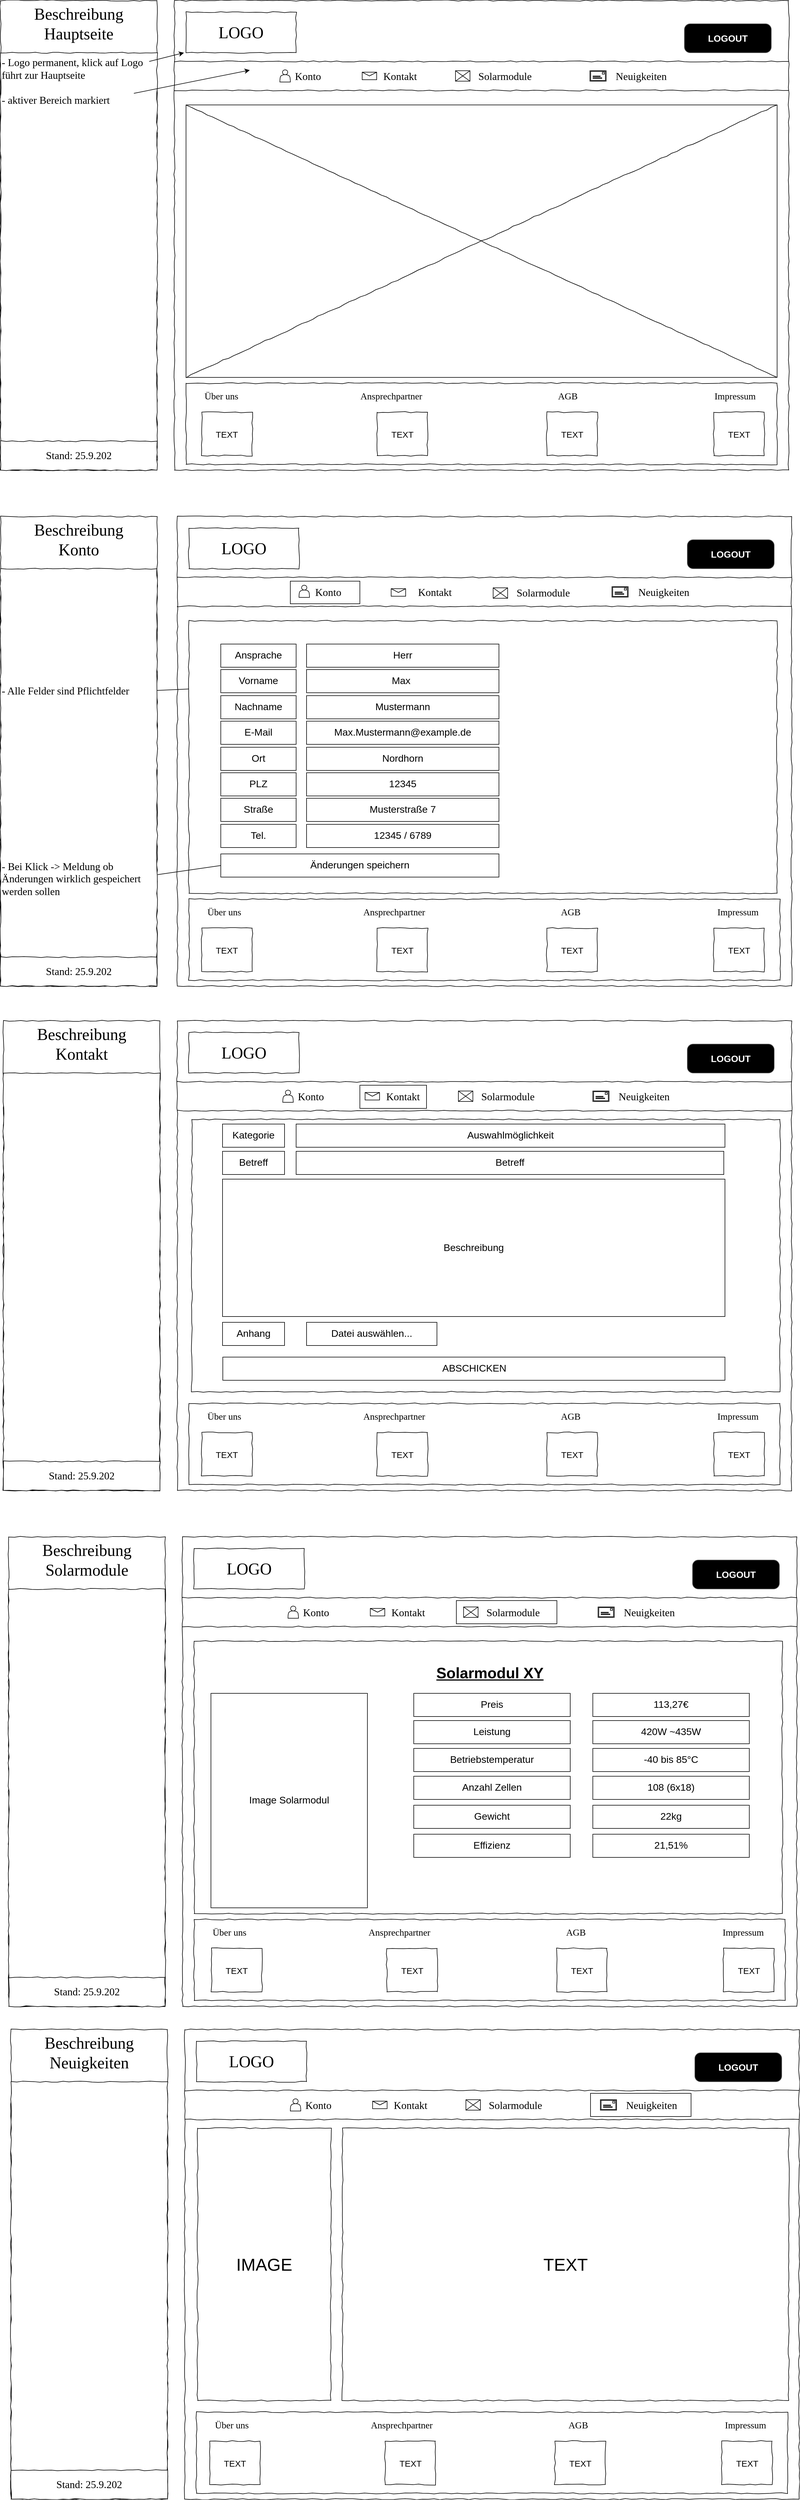 <mxfile version="21.8.2" type="device">
  <diagram name="Page-1" id="03018318-947c-dd8e-b7a3-06fadd420f32">
    <mxGraphModel dx="3149" dy="1091" grid="1" gridSize="10" guides="1" tooltips="1" connect="1" arrows="1" fold="1" page="1" pageScale="1" pageWidth="1100" pageHeight="850" background="none" math="0" shadow="0">
      <root>
        <mxCell id="0" />
        <mxCell id="1" parent="0" />
        <mxCell id="LgNa74KXyd6v0-ToaAEt-61" value="" style="rounded=0;whiteSpace=wrap;html=1;" parent="1" vertex="1">
          <mxGeometry x="220" y="1021.5" width="120" height="39" as="geometry" />
        </mxCell>
        <mxCell id="677b7b8949515195-1" value="" style="whiteSpace=wrap;html=1;rounded=0;shadow=0;labelBackgroundColor=none;strokeColor=#000000;strokeWidth=1;fillColor=none;fontFamily=Verdana;fontSize=12;fontColor=#000000;align=center;comic=1;" parent="1" vertex="1">
          <mxGeometry x="20" y="20" width="1060" height="810" as="geometry" />
        </mxCell>
        <mxCell id="677b7b8949515195-2" value="LOGO" style="whiteSpace=wrap;html=1;rounded=0;shadow=0;labelBackgroundColor=none;strokeWidth=1;fontFamily=Verdana;fontSize=28;align=center;comic=1;" parent="1" vertex="1">
          <mxGeometry x="40" y="40" width="190" height="70" as="geometry" />
        </mxCell>
        <mxCell id="677b7b8949515195-9" value="" style="line;strokeWidth=1;html=1;rounded=0;shadow=0;labelBackgroundColor=none;fillColor=none;fontFamily=Verdana;fontSize=14;fontColor=#000000;align=center;comic=1;" parent="1" vertex="1">
          <mxGeometry x="20" y="120" width="1060" height="10" as="geometry" />
        </mxCell>
        <mxCell id="677b7b8949515195-15" value="&lt;div style=&quot;text-align: justify&quot;&gt;&lt;br&gt;&lt;/div&gt;" style="whiteSpace=wrap;html=1;rounded=0;shadow=0;labelBackgroundColor=none;strokeWidth=1;fillColor=none;fontFamily=Verdana;fontSize=12;align=center;verticalAlign=top;spacing=10;comic=1;" parent="1" vertex="1">
          <mxGeometry x="40" y="680" width="1020" height="140" as="geometry" />
        </mxCell>
        <mxCell id="677b7b8949515195-16" value="" style="verticalLabelPosition=bottom;shadow=0;dashed=0;align=center;verticalAlign=top;strokeWidth=1;shape=mxgraph.mockup.graphics.simpleIcon;strokeColor=default;rounded=0;labelBackgroundColor=none;fontFamily=Verdana;fontSize=14;fontColor=#000000;comic=1;fillColor=default;html=1;" parent="1" vertex="1">
          <mxGeometry x="40" y="200" width="1020" height="470" as="geometry" />
        </mxCell>
        <mxCell id="LgNa74KXyd6v0-ToaAEt-4" value="Konto" style="text;html=1;points=[];align=center;verticalAlign=top;spacingTop=-4;fontSize=18;fontFamily=Verdana" parent="1" vertex="1">
          <mxGeometry x="210" y="137.5" width="80" height="25" as="geometry" />
        </mxCell>
        <mxCell id="LgNa74KXyd6v0-ToaAEt-7" value="Über uns" style="text;html=1;points=[];align=left;verticalAlign=top;spacingTop=-4;fontSize=16;fontFamily=Verdana" parent="1" vertex="1">
          <mxGeometry x="70" y="690" width="80" height="25" as="geometry" />
        </mxCell>
        <mxCell id="LgNa74KXyd6v0-ToaAEt-8" value="AGB" style="text;html=1;points=[];align=left;verticalAlign=top;spacingTop=-4;fontSize=16;fontFamily=Verdana" parent="1" vertex="1">
          <mxGeometry x="680" y="690" width="80" height="25" as="geometry" />
        </mxCell>
        <mxCell id="LgNa74KXyd6v0-ToaAEt-9" value="Impressum" style="text;html=1;points=[];align=left;verticalAlign=top;spacingTop=-4;fontSize=16;fontFamily=Verdana" parent="1" vertex="1">
          <mxGeometry x="950" y="690" width="80" height="25" as="geometry" />
        </mxCell>
        <mxCell id="LgNa74KXyd6v0-ToaAEt-10" value="Ansprechpartner" style="text;html=1;points=[];align=left;verticalAlign=top;spacingTop=-4;fontSize=16;fontFamily=Verdana" parent="1" vertex="1">
          <mxGeometry x="339" y="690" width="80" height="25" as="geometry" />
        </mxCell>
        <mxCell id="LgNa74KXyd6v0-ToaAEt-11" value="" style="strokeWidth=1;shadow=0;dashed=0;align=center;html=1;shape=mxgraph.mockup.buttons.multiButton;fillColor=#000000;strokeColor=#666666;mainText=;subText=;" parent="1" vertex="1">
          <mxGeometry x="900" y="60" width="150" height="50" as="geometry" />
        </mxCell>
        <mxCell id="LgNa74KXyd6v0-ToaAEt-12" value="LOGOUT" style="strokeWidth=1;shadow=0;dashed=0;align=center;html=1;shape=mxgraph.mockup.anchor;fontSize=16;fontColor=#ffffff;fontStyle=1;whiteSpace=wrap;" parent="LgNa74KXyd6v0-ToaAEt-11" vertex="1">
          <mxGeometry y="15" width="150" height="20" as="geometry" />
        </mxCell>
        <mxCell id="LgNa74KXyd6v0-ToaAEt-13" value="" style="strokeWidth=1;shadow=0;dashed=0;align=center;html=1;shape=mxgraph.mockup.anchor;fontSize=12;fontColor=#ffffff;fontStyle=1;whiteSpace=wrap;fillColor=#000000;" parent="LgNa74KXyd6v0-ToaAEt-11" vertex="1">
          <mxGeometry y="30" width="150" height="10" as="geometry" />
        </mxCell>
        <mxCell id="LgNa74KXyd6v0-ToaAEt-14" value="" style="endArrow=none;html=1;rounded=0;" parent="1" target="677b7b8949515195-1" edge="1">
          <mxGeometry width="50" height="50" relative="1" as="geometry">
            <mxPoint x="20" y="190" as="sourcePoint" />
            <mxPoint x="70" y="140" as="targetPoint" />
          </mxGeometry>
        </mxCell>
        <mxCell id="LgNa74KXyd6v0-ToaAEt-15" value="" style="line;strokeWidth=1;html=1;rounded=0;shadow=0;labelBackgroundColor=none;fillColor=none;fontFamily=Verdana;fontSize=14;fontColor=#000000;align=center;comic=1;" parent="1" vertex="1">
          <mxGeometry x="20" y="170" width="1060" height="10" as="geometry" />
        </mxCell>
        <mxCell id="LgNa74KXyd6v0-ToaAEt-16" value="Kontakt" style="text;html=1;points=[];align=center;verticalAlign=top;spacingTop=-4;fontSize=18;fontFamily=Verdana" parent="1" vertex="1">
          <mxGeometry x="369" y="137.5" width="80" height="25" as="geometry" />
        </mxCell>
        <mxCell id="LgNa74KXyd6v0-ToaAEt-17" value="Neuigkeiten" style="text;html=1;points=[];align=center;verticalAlign=top;spacingTop=-4;fontSize=18;fontFamily=Verdana" parent="1" vertex="1">
          <mxGeometry x="780" y="137.5" width="90" height="25" as="geometry" />
        </mxCell>
        <mxCell id="LgNa74KXyd6v0-ToaAEt-19" value="Beschreibung&lt;br&gt;Hauptseite&lt;br&gt;" style="whiteSpace=wrap;html=1;rounded=0;shadow=0;labelBackgroundColor=none;strokeWidth=1;fontFamily=Verdana;fontSize=28;align=center;comic=1;verticalAlign=top;" parent="1" vertex="1">
          <mxGeometry x="-280" y="20" width="270" height="810" as="geometry" />
        </mxCell>
        <mxCell id="LgNa74KXyd6v0-ToaAEt-20" value="- Logo permanent, klick auf Logo führt zur Hauptseite&lt;br&gt;&lt;br&gt;- aktiver Bereich markiert" style="whiteSpace=wrap;html=1;rounded=0;shadow=0;labelBackgroundColor=none;strokeWidth=1;fontFamily=Verdana;fontSize=18;align=left;comic=1;verticalAlign=top;" parent="1" vertex="1">
          <mxGeometry x="-280" y="110" width="270" height="720" as="geometry" />
        </mxCell>
        <mxCell id="LgNa74KXyd6v0-ToaAEt-22" value="" style="endArrow=classic;html=1;rounded=0;entryX=0;entryY=0.5;entryDx=0;entryDy=0;" parent="1" edge="1">
          <mxGeometry width="50" height="50" relative="1" as="geometry">
            <mxPoint x="-23.5" y="125" as="sourcePoint" />
            <mxPoint x="36.5" y="110" as="targetPoint" />
          </mxGeometry>
        </mxCell>
        <mxCell id="LgNa74KXyd6v0-ToaAEt-23" value="" style="endArrow=classic;html=1;rounded=0;" parent="1" edge="1">
          <mxGeometry width="50" height="50" relative="1" as="geometry">
            <mxPoint x="-50" y="180" as="sourcePoint" />
            <mxPoint x="150" y="140" as="targetPoint" />
          </mxGeometry>
        </mxCell>
        <mxCell id="LgNa74KXyd6v0-ToaAEt-24" value="Stand: 25.9.202" style="whiteSpace=wrap;html=1;rounded=0;shadow=0;labelBackgroundColor=none;strokeWidth=1;fontFamily=Verdana;fontSize=18;align=center;comic=1;verticalAlign=middle;" parent="1" vertex="1">
          <mxGeometry x="-280" y="780" width="270" height="50" as="geometry" />
        </mxCell>
        <mxCell id="LgNa74KXyd6v0-ToaAEt-27" value="" style="verticalLabelPosition=bottom;shadow=0;dashed=0;align=center;html=1;verticalAlign=top;strokeWidth=1;shape=mxgraph.mockup.misc.mail2;" parent="1" vertex="1">
          <mxGeometry x="344" y="143.5" width="25" height="13" as="geometry" />
        </mxCell>
        <mxCell id="LgNa74KXyd6v0-ToaAEt-28" value="" style="shape=actor;whiteSpace=wrap;html=1;" parent="1" vertex="1">
          <mxGeometry x="202" y="139.5" width="18" height="21" as="geometry" />
        </mxCell>
        <mxCell id="LgNa74KXyd6v0-ToaAEt-30" value="" style="sketch=0;pointerEvents=1;shadow=0;dashed=0;html=1;labelPosition=center;verticalLabelPosition=bottom;verticalAlign=top;outlineConnect=0;align=center;shape=mxgraph.office.concepts.email;" parent="1" vertex="1">
          <mxGeometry x="737" y="141" width="28" height="18" as="geometry" />
        </mxCell>
        <mxCell id="LgNa74KXyd6v0-ToaAEt-35" value="" style="whiteSpace=wrap;html=1;rounded=0;shadow=0;labelBackgroundColor=none;strokeColor=#000000;strokeWidth=1;fillColor=none;fontFamily=Verdana;fontSize=12;fontColor=#000000;align=center;comic=1;" parent="1" vertex="1">
          <mxGeometry x="25" y="910" width="1060" height="810" as="geometry" />
        </mxCell>
        <mxCell id="LgNa74KXyd6v0-ToaAEt-36" value="LOGO" style="whiteSpace=wrap;html=1;rounded=0;shadow=0;labelBackgroundColor=none;strokeWidth=1;fontFamily=Verdana;fontSize=28;align=center;comic=1;" parent="1" vertex="1">
          <mxGeometry x="45" y="930" width="190" height="70" as="geometry" />
        </mxCell>
        <mxCell id="LgNa74KXyd6v0-ToaAEt-37" value="" style="line;strokeWidth=1;html=1;rounded=0;shadow=0;labelBackgroundColor=none;fillColor=none;fontFamily=Verdana;fontSize=14;fontColor=#000000;align=center;comic=1;" parent="1" vertex="1">
          <mxGeometry x="25" y="1010" width="1060" height="10" as="geometry" />
        </mxCell>
        <mxCell id="LgNa74KXyd6v0-ToaAEt-38" value="&lt;div style=&quot;text-align: justify&quot;&gt;&lt;br&gt;&lt;/div&gt;" style="whiteSpace=wrap;html=1;rounded=0;shadow=0;labelBackgroundColor=none;strokeWidth=1;fillColor=none;fontFamily=Verdana;fontSize=12;align=center;verticalAlign=top;spacing=10;comic=1;" parent="1" vertex="1">
          <mxGeometry x="45" y="1570" width="1020" height="140" as="geometry" />
        </mxCell>
        <mxCell id="LgNa74KXyd6v0-ToaAEt-40" value="Konto" style="text;html=1;points=[];align=center;verticalAlign=top;spacingTop=-4;fontSize=18;fontFamily=Verdana" parent="1" vertex="1">
          <mxGeometry x="245" y="1027.5" width="80" height="25" as="geometry" />
        </mxCell>
        <mxCell id="LgNa74KXyd6v0-ToaAEt-41" value="Über uns" style="text;html=1;points=[];align=left;verticalAlign=top;spacingTop=-4;fontSize=16;fontFamily=Verdana" parent="1" vertex="1">
          <mxGeometry x="75" y="1580" width="80" height="25" as="geometry" />
        </mxCell>
        <mxCell id="LgNa74KXyd6v0-ToaAEt-42" value="AGB" style="text;html=1;points=[];align=left;verticalAlign=top;spacingTop=-4;fontSize=16;fontFamily=Verdana" parent="1" vertex="1">
          <mxGeometry x="685" y="1580" width="80" height="25" as="geometry" />
        </mxCell>
        <mxCell id="LgNa74KXyd6v0-ToaAEt-43" value="Impressum" style="text;html=1;points=[];align=left;verticalAlign=top;spacingTop=-4;fontSize=16;fontFamily=Verdana" parent="1" vertex="1">
          <mxGeometry x="955" y="1580" width="80" height="25" as="geometry" />
        </mxCell>
        <mxCell id="LgNa74KXyd6v0-ToaAEt-44" value="Ansprechpartner" style="text;html=1;points=[];align=left;verticalAlign=top;spacingTop=-4;fontSize=16;fontFamily=Verdana" parent="1" vertex="1">
          <mxGeometry x="344" y="1580" width="80" height="25" as="geometry" />
        </mxCell>
        <mxCell id="LgNa74KXyd6v0-ToaAEt-45" value="" style="strokeWidth=1;shadow=0;dashed=0;align=center;html=1;shape=mxgraph.mockup.buttons.multiButton;fillColor=#000000;strokeColor=#666666;mainText=;subText=;" parent="1" vertex="1">
          <mxGeometry x="905" y="950" width="150" height="50" as="geometry" />
        </mxCell>
        <mxCell id="LgNa74KXyd6v0-ToaAEt-46" value="LOGOUT" style="strokeWidth=1;shadow=0;dashed=0;align=center;html=1;shape=mxgraph.mockup.anchor;fontSize=16;fontColor=#ffffff;fontStyle=1;whiteSpace=wrap;" parent="LgNa74KXyd6v0-ToaAEt-45" vertex="1">
          <mxGeometry y="15" width="150" height="20" as="geometry" />
        </mxCell>
        <mxCell id="LgNa74KXyd6v0-ToaAEt-47" value="" style="strokeWidth=1;shadow=0;dashed=0;align=center;html=1;shape=mxgraph.mockup.anchor;fontSize=12;fontColor=#ffffff;fontStyle=1;whiteSpace=wrap;fillColor=#000000;" parent="LgNa74KXyd6v0-ToaAEt-45" vertex="1">
          <mxGeometry y="30" width="150" height="10" as="geometry" />
        </mxCell>
        <mxCell id="LgNa74KXyd6v0-ToaAEt-48" value="" style="endArrow=none;html=1;rounded=0;" parent="1" target="LgNa74KXyd6v0-ToaAEt-35" edge="1">
          <mxGeometry width="50" height="50" relative="1" as="geometry">
            <mxPoint x="25" y="1080" as="sourcePoint" />
            <mxPoint x="75" y="1030" as="targetPoint" />
          </mxGeometry>
        </mxCell>
        <mxCell id="LgNa74KXyd6v0-ToaAEt-49" value="" style="line;strokeWidth=1;html=1;rounded=0;shadow=0;labelBackgroundColor=none;fillColor=none;fontFamily=Verdana;fontSize=14;fontColor=#000000;align=center;comic=1;" parent="1" vertex="1">
          <mxGeometry x="25" y="1060" width="1060" height="10" as="geometry" />
        </mxCell>
        <mxCell id="LgNa74KXyd6v0-ToaAEt-50" value="Kontakt" style="text;html=1;points=[];align=center;verticalAlign=top;spacingTop=-4;fontSize=18;fontFamily=Verdana" parent="1" vertex="1">
          <mxGeometry x="429" y="1027.5" width="80" height="25" as="geometry" />
        </mxCell>
        <mxCell id="LgNa74KXyd6v0-ToaAEt-51" value="Neuigkeiten" style="text;html=1;points=[];align=center;verticalAlign=top;spacingTop=-4;fontSize=18;fontFamily=Verdana" parent="1" vertex="1">
          <mxGeometry x="819" y="1027.5" width="90" height="25" as="geometry" />
        </mxCell>
        <mxCell id="LgNa74KXyd6v0-ToaAEt-52" value="" style="verticalLabelPosition=bottom;shadow=0;dashed=0;align=center;html=1;verticalAlign=top;strokeWidth=1;shape=mxgraph.mockup.misc.mail2;" parent="1" vertex="1">
          <mxGeometry x="394" y="1034.5" width="25" height="13" as="geometry" />
        </mxCell>
        <mxCell id="LgNa74KXyd6v0-ToaAEt-53" value="" style="shape=actor;whiteSpace=wrap;html=1;" parent="1" vertex="1">
          <mxGeometry x="235" y="1028.5" width="18" height="21" as="geometry" />
        </mxCell>
        <mxCell id="LgNa74KXyd6v0-ToaAEt-54" value="" style="sketch=0;pointerEvents=1;shadow=0;dashed=0;html=1;labelPosition=center;verticalLabelPosition=bottom;verticalAlign=top;outlineConnect=0;align=center;shape=mxgraph.office.concepts.email;" parent="1" vertex="1">
          <mxGeometry x="775" y="1031" width="28" height="18" as="geometry" />
        </mxCell>
        <mxCell id="LgNa74KXyd6v0-ToaAEt-56" value="Beschreibung&lt;br&gt;Konto" style="whiteSpace=wrap;html=1;rounded=0;shadow=0;labelBackgroundColor=none;strokeWidth=1;fontFamily=Verdana;fontSize=28;align=center;comic=1;verticalAlign=top;" parent="1" vertex="1">
          <mxGeometry x="-280" y="910" width="270" height="810" as="geometry" />
        </mxCell>
        <mxCell id="LgNa74KXyd6v0-ToaAEt-57" value="&lt;br&gt;&lt;br&gt;&lt;br&gt;&lt;br&gt;&lt;br&gt;&lt;br&gt;&lt;br&gt;&lt;br&gt;&lt;br&gt;- Alle Felder sind Pflichtfelder&lt;br&gt;&lt;br&gt;&lt;br&gt;&lt;br&gt;&lt;br&gt;&lt;br&gt;&lt;br&gt;&lt;br&gt;&lt;br&gt;&lt;br&gt;&lt;br&gt;&lt;br&gt;&lt;br&gt;&lt;br&gt;- Bei Klick -&amp;gt; Meldung ob Änderungen wirklich gespeichert werden sollen" style="whiteSpace=wrap;html=1;rounded=0;shadow=0;labelBackgroundColor=none;strokeWidth=1;fontFamily=Verdana;fontSize=18;align=left;comic=1;verticalAlign=top;" parent="1" vertex="1">
          <mxGeometry x="-280" y="1000" width="270" height="720" as="geometry" />
        </mxCell>
        <mxCell id="LgNa74KXyd6v0-ToaAEt-58" value="Stand: 25.9.202" style="whiteSpace=wrap;html=1;rounded=0;shadow=0;labelBackgroundColor=none;strokeWidth=1;fontFamily=Verdana;fontSize=18;align=center;comic=1;verticalAlign=middle;" parent="1" vertex="1">
          <mxGeometry x="-280" y="1670" width="270" height="50" as="geometry" />
        </mxCell>
        <mxCell id="LgNa74KXyd6v0-ToaAEt-62" value="" style="rounded=0;whiteSpace=wrap;html=1;comic=1;" parent="1" vertex="1">
          <mxGeometry x="45" y="1090" width="1015" height="470" as="geometry" />
        </mxCell>
        <mxCell id="LgNa74KXyd6v0-ToaAEt-63" value="Vorname" style="rounded=0;whiteSpace=wrap;html=1;fontSize=17;" parent="1" vertex="1">
          <mxGeometry x="100" y="1174" width="130" height="40" as="geometry" />
        </mxCell>
        <mxCell id="LgNa74KXyd6v0-ToaAEt-64" value="Nachname" style="rounded=0;whiteSpace=wrap;html=1;fontSize=17;" parent="1" vertex="1">
          <mxGeometry x="100" y="1219" width="130" height="40" as="geometry" />
        </mxCell>
        <mxCell id="LgNa74KXyd6v0-ToaAEt-65" value="Ansprache" style="rounded=0;whiteSpace=wrap;html=1;fontSize=17;" parent="1" vertex="1">
          <mxGeometry x="100" y="1130" width="130" height="40" as="geometry" />
        </mxCell>
        <mxCell id="LgNa74KXyd6v0-ToaAEt-66" value="Ort" style="rounded=0;whiteSpace=wrap;html=1;fontSize=17;" parent="1" vertex="1">
          <mxGeometry x="100" y="1308" width="130" height="40" as="geometry" />
        </mxCell>
        <mxCell id="LgNa74KXyd6v0-ToaAEt-67" value="PLZ" style="rounded=0;whiteSpace=wrap;html=1;fontSize=17;" parent="1" vertex="1">
          <mxGeometry x="100" y="1352" width="130" height="40" as="geometry" />
        </mxCell>
        <mxCell id="LgNa74KXyd6v0-ToaAEt-68" value="Straße" style="rounded=0;whiteSpace=wrap;html=1;fontSize=17;" parent="1" vertex="1">
          <mxGeometry x="100" y="1396" width="130" height="40" as="geometry" />
        </mxCell>
        <mxCell id="LgNa74KXyd6v0-ToaAEt-69" value="Tel." style="rounded=0;whiteSpace=wrap;html=1;fontSize=17;" parent="1" vertex="1">
          <mxGeometry x="100" y="1441" width="130" height="40" as="geometry" />
        </mxCell>
        <mxCell id="LgNa74KXyd6v0-ToaAEt-70" value="E-Mail" style="rounded=0;whiteSpace=wrap;html=1;fontSize=17;" parent="1" vertex="1">
          <mxGeometry x="100" y="1263" width="130" height="40" as="geometry" />
        </mxCell>
        <mxCell id="LgNa74KXyd6v0-ToaAEt-72" value="Herr" style="rounded=0;whiteSpace=wrap;html=1;fontSize=17;" parent="1" vertex="1">
          <mxGeometry x="248" y="1130" width="332" height="40" as="geometry" />
        </mxCell>
        <mxCell id="LgNa74KXyd6v0-ToaAEt-73" value="Max&lt;span style=&quot;white-space: pre;&quot;&gt;&#x9;&lt;/span&gt;" style="rounded=0;whiteSpace=wrap;html=1;fontSize=17;" parent="1" vertex="1">
          <mxGeometry x="248" y="1174" width="332" height="40" as="geometry" />
        </mxCell>
        <mxCell id="LgNa74KXyd6v0-ToaAEt-74" value="Mustermann" style="rounded=0;whiteSpace=wrap;html=1;fontSize=17;" parent="1" vertex="1">
          <mxGeometry x="248" y="1219" width="332" height="40" as="geometry" />
        </mxCell>
        <mxCell id="LgNa74KXyd6v0-ToaAEt-75" value="Max.Mustermann@example.de" style="rounded=0;whiteSpace=wrap;html=1;fontSize=17;" parent="1" vertex="1">
          <mxGeometry x="248" y="1263" width="332" height="40" as="geometry" />
        </mxCell>
        <mxCell id="LgNa74KXyd6v0-ToaAEt-76" value="Nordhorn" style="rounded=0;whiteSpace=wrap;html=1;fontSize=17;" parent="1" vertex="1">
          <mxGeometry x="248" y="1308" width="332" height="40" as="geometry" />
        </mxCell>
        <mxCell id="LgNa74KXyd6v0-ToaAEt-77" value="12345" style="rounded=0;whiteSpace=wrap;html=1;fontSize=17;" parent="1" vertex="1">
          <mxGeometry x="248" y="1352" width="332" height="40" as="geometry" />
        </mxCell>
        <mxCell id="LgNa74KXyd6v0-ToaAEt-78" value="Musterstraße 7" style="rounded=0;whiteSpace=wrap;html=1;fontSize=17;" parent="1" vertex="1">
          <mxGeometry x="248" y="1396" width="332" height="40" as="geometry" />
        </mxCell>
        <mxCell id="LgNa74KXyd6v0-ToaAEt-79" value="12345 / 6789" style="rounded=0;whiteSpace=wrap;html=1;fontSize=17;" parent="1" vertex="1">
          <mxGeometry x="248" y="1441" width="332" height="40" as="geometry" />
        </mxCell>
        <mxCell id="LgNa74KXyd6v0-ToaAEt-82" value="Solarmodule" style="text;html=1;points=[];align=center;verticalAlign=top;spacingTop=-4;fontSize=18;fontFamily=Verdana" parent="1" vertex="1">
          <mxGeometry x="550" y="137.5" width="80" height="25" as="geometry" />
        </mxCell>
        <mxCell id="LgNa74KXyd6v0-ToaAEt-83" value="" style="verticalLabelPosition=bottom;shadow=0;dashed=0;align=center;html=1;verticalAlign=top;strokeWidth=1;shape=mxgraph.mockup.graphics.simpleIcon;" parent="1" vertex="1">
          <mxGeometry x="505" y="141" width="25" height="18" as="geometry" />
        </mxCell>
        <mxCell id="IAszLcKzDg6OFeHHL3es-1" value="" style="endArrow=none;html=1;rounded=0;entryX=0;entryY=0.25;entryDx=0;entryDy=0;" edge="1" parent="1" target="LgNa74KXyd6v0-ToaAEt-62">
          <mxGeometry width="50" height="50" relative="1" as="geometry">
            <mxPoint x="-10" y="1210" as="sourcePoint" />
            <mxPoint x="40" y="1160" as="targetPoint" />
          </mxGeometry>
        </mxCell>
        <mxCell id="IAszLcKzDg6OFeHHL3es-3" value="Solarmodule" style="text;html=1;points=[];align=center;verticalAlign=top;spacingTop=-4;fontSize=18;fontFamily=Verdana" vertex="1" parent="1">
          <mxGeometry x="616" y="1028.5" width="80" height="25" as="geometry" />
        </mxCell>
        <mxCell id="IAszLcKzDg6OFeHHL3es-4" value="" style="verticalLabelPosition=bottom;shadow=0;dashed=0;align=center;html=1;verticalAlign=top;strokeWidth=1;shape=mxgraph.mockup.graphics.simpleIcon;" vertex="1" parent="1">
          <mxGeometry x="570" y="1033" width="25" height="18" as="geometry" />
        </mxCell>
        <mxCell id="IAszLcKzDg6OFeHHL3es-50" value="" style="whiteSpace=wrap;html=1;rounded=0;shadow=0;labelBackgroundColor=none;strokeColor=#000000;strokeWidth=1;fillColor=none;fontFamily=Verdana;fontSize=12;fontColor=#000000;align=center;comic=1;" vertex="1" parent="1">
          <mxGeometry x="34" y="2670" width="1060" height="810" as="geometry" />
        </mxCell>
        <mxCell id="IAszLcKzDg6OFeHHL3es-51" value="LOGO" style="whiteSpace=wrap;html=1;rounded=0;shadow=0;labelBackgroundColor=none;strokeWidth=1;fontFamily=Verdana;fontSize=28;align=center;comic=1;" vertex="1" parent="1">
          <mxGeometry x="54" y="2690" width="190" height="70" as="geometry" />
        </mxCell>
        <mxCell id="IAszLcKzDg6OFeHHL3es-52" value="" style="line;strokeWidth=1;html=1;rounded=0;shadow=0;labelBackgroundColor=none;fillColor=none;fontFamily=Verdana;fontSize=14;fontColor=#000000;align=center;comic=1;" vertex="1" parent="1">
          <mxGeometry x="34" y="2770" width="1060" height="10" as="geometry" />
        </mxCell>
        <mxCell id="IAszLcKzDg6OFeHHL3es-53" value="&lt;div style=&quot;text-align: justify&quot;&gt;&lt;br&gt;&lt;/div&gt;" style="whiteSpace=wrap;html=1;rounded=0;shadow=0;labelBackgroundColor=none;strokeWidth=1;fillColor=none;fontFamily=Verdana;fontSize=12;align=center;verticalAlign=top;spacing=10;comic=1;" vertex="1" parent="1">
          <mxGeometry x="54" y="3330" width="1020" height="140" as="geometry" />
        </mxCell>
        <mxCell id="IAszLcKzDg6OFeHHL3es-55" value="Konto" style="text;html=1;points=[];align=center;verticalAlign=top;spacingTop=-4;fontSize=18;fontFamily=Verdana" vertex="1" parent="1">
          <mxGeometry x="224" y="2787.5" width="80" height="25" as="geometry" />
        </mxCell>
        <mxCell id="IAszLcKzDg6OFeHHL3es-56" value="Über uns" style="text;html=1;points=[];align=left;verticalAlign=top;spacingTop=-4;fontSize=16;fontFamily=Verdana" vertex="1" parent="1">
          <mxGeometry x="84" y="3340" width="80" height="25" as="geometry" />
        </mxCell>
        <mxCell id="IAszLcKzDg6OFeHHL3es-57" value="AGB" style="text;html=1;points=[];align=left;verticalAlign=top;spacingTop=-4;fontSize=16;fontFamily=Verdana" vertex="1" parent="1">
          <mxGeometry x="694" y="3340" width="80" height="25" as="geometry" />
        </mxCell>
        <mxCell id="IAszLcKzDg6OFeHHL3es-58" value="Impressum" style="text;html=1;points=[];align=left;verticalAlign=top;spacingTop=-4;fontSize=16;fontFamily=Verdana" vertex="1" parent="1">
          <mxGeometry x="964" y="3340" width="80" height="25" as="geometry" />
        </mxCell>
        <mxCell id="IAszLcKzDg6OFeHHL3es-59" value="Ansprechpartner" style="text;html=1;points=[];align=left;verticalAlign=top;spacingTop=-4;fontSize=16;fontFamily=Verdana" vertex="1" parent="1">
          <mxGeometry x="353" y="3340" width="80" height="25" as="geometry" />
        </mxCell>
        <mxCell id="IAszLcKzDg6OFeHHL3es-60" value="" style="strokeWidth=1;shadow=0;dashed=0;align=center;html=1;shape=mxgraph.mockup.buttons.multiButton;fillColor=#000000;strokeColor=#666666;mainText=;subText=;" vertex="1" parent="1">
          <mxGeometry x="914" y="2710" width="150" height="50" as="geometry" />
        </mxCell>
        <mxCell id="IAszLcKzDg6OFeHHL3es-61" value="LOGOUT" style="strokeWidth=1;shadow=0;dashed=0;align=center;html=1;shape=mxgraph.mockup.anchor;fontSize=16;fontColor=#ffffff;fontStyle=1;whiteSpace=wrap;" vertex="1" parent="IAszLcKzDg6OFeHHL3es-60">
          <mxGeometry y="15" width="150" height="20" as="geometry" />
        </mxCell>
        <mxCell id="IAszLcKzDg6OFeHHL3es-62" value="" style="strokeWidth=1;shadow=0;dashed=0;align=center;html=1;shape=mxgraph.mockup.anchor;fontSize=12;fontColor=#ffffff;fontStyle=1;whiteSpace=wrap;fillColor=#000000;" vertex="1" parent="IAszLcKzDg6OFeHHL3es-60">
          <mxGeometry y="30" width="150" height="10" as="geometry" />
        </mxCell>
        <mxCell id="IAszLcKzDg6OFeHHL3es-63" value="" style="endArrow=none;html=1;rounded=0;" edge="1" parent="1" target="IAszLcKzDg6OFeHHL3es-50">
          <mxGeometry width="50" height="50" relative="1" as="geometry">
            <mxPoint x="34" y="2840" as="sourcePoint" />
            <mxPoint x="84" y="2790" as="targetPoint" />
          </mxGeometry>
        </mxCell>
        <mxCell id="IAszLcKzDg6OFeHHL3es-64" value="" style="line;strokeWidth=1;html=1;rounded=0;shadow=0;labelBackgroundColor=none;fillColor=none;fontFamily=Verdana;fontSize=14;fontColor=#000000;align=center;comic=1;" vertex="1" parent="1">
          <mxGeometry x="34" y="2820" width="1060" height="10" as="geometry" />
        </mxCell>
        <mxCell id="IAszLcKzDg6OFeHHL3es-65" value="Kontakt" style="text;html=1;points=[];align=center;verticalAlign=top;spacingTop=-4;fontSize=18;fontFamily=Verdana" vertex="1" parent="1">
          <mxGeometry x="383" y="2787.5" width="80" height="25" as="geometry" />
        </mxCell>
        <mxCell id="IAszLcKzDg6OFeHHL3es-66" value="Neuigkeiten" style="text;html=1;points=[];align=center;verticalAlign=top;spacingTop=-4;fontSize=18;fontFamily=Verdana" vertex="1" parent="1">
          <mxGeometry x="794" y="2787.5" width="90" height="25" as="geometry" />
        </mxCell>
        <mxCell id="IAszLcKzDg6OFeHHL3es-67" value="Beschreibung&lt;br&gt;Solarmodule" style="whiteSpace=wrap;html=1;rounded=0;shadow=0;labelBackgroundColor=none;strokeWidth=1;fontFamily=Verdana;fontSize=28;align=center;comic=1;verticalAlign=top;" vertex="1" parent="1">
          <mxGeometry x="-266" y="2670" width="270" height="810" as="geometry" />
        </mxCell>
        <mxCell id="IAszLcKzDg6OFeHHL3es-68" value="" style="whiteSpace=wrap;html=1;rounded=0;shadow=0;labelBackgroundColor=none;strokeWidth=1;fontFamily=Verdana;fontSize=18;align=left;comic=1;verticalAlign=top;" vertex="1" parent="1">
          <mxGeometry x="-266" y="2760" width="270" height="720" as="geometry" />
        </mxCell>
        <mxCell id="IAszLcKzDg6OFeHHL3es-71" value="Stand: 25.9.202" style="whiteSpace=wrap;html=1;rounded=0;shadow=0;labelBackgroundColor=none;strokeWidth=1;fontFamily=Verdana;fontSize=18;align=center;comic=1;verticalAlign=middle;" vertex="1" parent="1">
          <mxGeometry x="-266" y="3430" width="270" height="50" as="geometry" />
        </mxCell>
        <mxCell id="IAszLcKzDg6OFeHHL3es-72" value="" style="verticalLabelPosition=bottom;shadow=0;dashed=0;align=center;html=1;verticalAlign=top;strokeWidth=1;shape=mxgraph.mockup.misc.mail2;" vertex="1" parent="1">
          <mxGeometry x="358" y="2793.5" width="25" height="13" as="geometry" />
        </mxCell>
        <mxCell id="IAszLcKzDg6OFeHHL3es-73" value="" style="shape=actor;whiteSpace=wrap;html=1;" vertex="1" parent="1">
          <mxGeometry x="216" y="2789.5" width="18" height="21" as="geometry" />
        </mxCell>
        <mxCell id="IAszLcKzDg6OFeHHL3es-74" value="" style="sketch=0;pointerEvents=1;shadow=0;dashed=0;html=1;labelPosition=center;verticalLabelPosition=bottom;verticalAlign=top;outlineConnect=0;align=center;shape=mxgraph.office.concepts.email;" vertex="1" parent="1">
          <mxGeometry x="751" y="2791" width="28" height="18" as="geometry" />
        </mxCell>
        <mxCell id="IAszLcKzDg6OFeHHL3es-75" value="Solarmodule" style="text;html=1;points=[];align=center;verticalAlign=top;spacingTop=-4;fontSize=18;fontFamily=Verdana" vertex="1" parent="1">
          <mxGeometry x="564" y="2787.5" width="80" height="25" as="geometry" />
        </mxCell>
        <mxCell id="IAszLcKzDg6OFeHHL3es-76" value="" style="verticalLabelPosition=bottom;shadow=0;dashed=0;align=center;html=1;verticalAlign=top;strokeWidth=1;shape=mxgraph.mockup.graphics.simpleIcon;" vertex="1" parent="1">
          <mxGeometry x="519" y="2791" width="25" height="18" as="geometry" />
        </mxCell>
        <mxCell id="IAszLcKzDg6OFeHHL3es-77" value="" style="whiteSpace=wrap;html=1;rounded=0;shadow=0;labelBackgroundColor=none;strokeColor=#000000;strokeWidth=1;fillColor=none;fontFamily=Verdana;fontSize=12;fontColor=#000000;align=center;comic=1;" vertex="1" parent="1">
          <mxGeometry x="38" y="3520" width="1060" height="810" as="geometry" />
        </mxCell>
        <mxCell id="IAszLcKzDg6OFeHHL3es-78" value="LOGO" style="whiteSpace=wrap;html=1;rounded=0;shadow=0;labelBackgroundColor=none;strokeWidth=1;fontFamily=Verdana;fontSize=28;align=center;comic=1;" vertex="1" parent="1">
          <mxGeometry x="58" y="3540" width="190" height="70" as="geometry" />
        </mxCell>
        <mxCell id="IAszLcKzDg6OFeHHL3es-79" value="" style="line;strokeWidth=1;html=1;rounded=0;shadow=0;labelBackgroundColor=none;fillColor=none;fontFamily=Verdana;fontSize=14;fontColor=#000000;align=center;comic=1;" vertex="1" parent="1">
          <mxGeometry x="38" y="3620" width="1060" height="10" as="geometry" />
        </mxCell>
        <mxCell id="IAszLcKzDg6OFeHHL3es-80" value="&lt;div style=&quot;text-align: justify&quot;&gt;&lt;br&gt;&lt;/div&gt;" style="whiteSpace=wrap;html=1;rounded=0;shadow=0;labelBackgroundColor=none;strokeWidth=1;fillColor=none;fontFamily=Verdana;fontSize=12;align=center;verticalAlign=top;spacing=10;comic=1;" vertex="1" parent="1">
          <mxGeometry x="58" y="4180" width="1020" height="140" as="geometry" />
        </mxCell>
        <mxCell id="IAszLcKzDg6OFeHHL3es-82" value="Konto" style="text;html=1;points=[];align=center;verticalAlign=top;spacingTop=-4;fontSize=18;fontFamily=Verdana" vertex="1" parent="1">
          <mxGeometry x="228" y="3637.5" width="80" height="25" as="geometry" />
        </mxCell>
        <mxCell id="IAszLcKzDg6OFeHHL3es-83" value="Über uns" style="text;html=1;points=[];align=left;verticalAlign=top;spacingTop=-4;fontSize=16;fontFamily=Verdana" vertex="1" parent="1">
          <mxGeometry x="88" y="4190" width="80" height="25" as="geometry" />
        </mxCell>
        <mxCell id="IAszLcKzDg6OFeHHL3es-84" value="AGB" style="text;html=1;points=[];align=left;verticalAlign=top;spacingTop=-4;fontSize=16;fontFamily=Verdana" vertex="1" parent="1">
          <mxGeometry x="698" y="4190" width="80" height="25" as="geometry" />
        </mxCell>
        <mxCell id="IAszLcKzDg6OFeHHL3es-85" value="Impressum" style="text;html=1;points=[];align=left;verticalAlign=top;spacingTop=-4;fontSize=16;fontFamily=Verdana" vertex="1" parent="1">
          <mxGeometry x="968" y="4190" width="80" height="25" as="geometry" />
        </mxCell>
        <mxCell id="IAszLcKzDg6OFeHHL3es-86" value="Ansprechpartner" style="text;html=1;points=[];align=left;verticalAlign=top;spacingTop=-4;fontSize=16;fontFamily=Verdana" vertex="1" parent="1">
          <mxGeometry x="357" y="4190" width="80" height="25" as="geometry" />
        </mxCell>
        <mxCell id="IAszLcKzDg6OFeHHL3es-87" value="" style="strokeWidth=1;shadow=0;dashed=0;align=center;html=1;shape=mxgraph.mockup.buttons.multiButton;fillColor=#000000;strokeColor=#666666;mainText=;subText=;" vertex="1" parent="1">
          <mxGeometry x="918" y="3560" width="150" height="50" as="geometry" />
        </mxCell>
        <mxCell id="IAszLcKzDg6OFeHHL3es-88" value="LOGOUT" style="strokeWidth=1;shadow=0;dashed=0;align=center;html=1;shape=mxgraph.mockup.anchor;fontSize=16;fontColor=#ffffff;fontStyle=1;whiteSpace=wrap;" vertex="1" parent="IAszLcKzDg6OFeHHL3es-87">
          <mxGeometry y="15" width="150" height="20" as="geometry" />
        </mxCell>
        <mxCell id="IAszLcKzDg6OFeHHL3es-89" value="" style="strokeWidth=1;shadow=0;dashed=0;align=center;html=1;shape=mxgraph.mockup.anchor;fontSize=12;fontColor=#ffffff;fontStyle=1;whiteSpace=wrap;fillColor=#000000;" vertex="1" parent="IAszLcKzDg6OFeHHL3es-87">
          <mxGeometry y="30" width="150" height="10" as="geometry" />
        </mxCell>
        <mxCell id="IAszLcKzDg6OFeHHL3es-90" value="" style="endArrow=none;html=1;rounded=0;" edge="1" parent="1" target="IAszLcKzDg6OFeHHL3es-77">
          <mxGeometry width="50" height="50" relative="1" as="geometry">
            <mxPoint x="38" y="3690" as="sourcePoint" />
            <mxPoint x="88" y="3640" as="targetPoint" />
          </mxGeometry>
        </mxCell>
        <mxCell id="IAszLcKzDg6OFeHHL3es-91" value="" style="line;strokeWidth=1;html=1;rounded=0;shadow=0;labelBackgroundColor=none;fillColor=none;fontFamily=Verdana;fontSize=14;fontColor=#000000;align=center;comic=1;" vertex="1" parent="1">
          <mxGeometry x="38" y="3670" width="1060" height="10" as="geometry" />
        </mxCell>
        <mxCell id="IAszLcKzDg6OFeHHL3es-92" value="Kontakt" style="text;html=1;points=[];align=center;verticalAlign=top;spacingTop=-4;fontSize=18;fontFamily=Verdana" vertex="1" parent="1">
          <mxGeometry x="387" y="3637.5" width="80" height="25" as="geometry" />
        </mxCell>
        <mxCell id="IAszLcKzDg6OFeHHL3es-93" value="Neuigkeiten" style="text;html=1;points=[];align=center;verticalAlign=top;spacingTop=-4;fontSize=18;fontFamily=Verdana" vertex="1" parent="1">
          <mxGeometry x="798" y="3637.5" width="90" height="25" as="geometry" />
        </mxCell>
        <mxCell id="IAszLcKzDg6OFeHHL3es-94" value="Beschreibung&lt;br&gt;Neuigkeiten" style="whiteSpace=wrap;html=1;rounded=0;shadow=0;labelBackgroundColor=none;strokeWidth=1;fontFamily=Verdana;fontSize=28;align=center;comic=1;verticalAlign=top;" vertex="1" parent="1">
          <mxGeometry x="-262" y="3520" width="270" height="810" as="geometry" />
        </mxCell>
        <mxCell id="IAszLcKzDg6OFeHHL3es-95" value="" style="whiteSpace=wrap;html=1;rounded=0;shadow=0;labelBackgroundColor=none;strokeWidth=1;fontFamily=Verdana;fontSize=18;align=left;comic=1;verticalAlign=top;" vertex="1" parent="1">
          <mxGeometry x="-262" y="3610" width="270" height="720" as="geometry" />
        </mxCell>
        <mxCell id="IAszLcKzDg6OFeHHL3es-98" value="Stand: 25.9.202" style="whiteSpace=wrap;html=1;rounded=0;shadow=0;labelBackgroundColor=none;strokeWidth=1;fontFamily=Verdana;fontSize=18;align=center;comic=1;verticalAlign=middle;" vertex="1" parent="1">
          <mxGeometry x="-262" y="4280" width="270" height="50" as="geometry" />
        </mxCell>
        <mxCell id="IAszLcKzDg6OFeHHL3es-99" value="" style="verticalLabelPosition=bottom;shadow=0;dashed=0;align=center;html=1;verticalAlign=top;strokeWidth=1;shape=mxgraph.mockup.misc.mail2;" vertex="1" parent="1">
          <mxGeometry x="362" y="3643.5" width="25" height="13" as="geometry" />
        </mxCell>
        <mxCell id="IAszLcKzDg6OFeHHL3es-100" value="" style="shape=actor;whiteSpace=wrap;html=1;" vertex="1" parent="1">
          <mxGeometry x="220" y="3639.5" width="18" height="21" as="geometry" />
        </mxCell>
        <mxCell id="IAszLcKzDg6OFeHHL3es-101" value="" style="sketch=0;pointerEvents=1;shadow=0;dashed=0;html=1;labelPosition=center;verticalLabelPosition=bottom;verticalAlign=top;outlineConnect=0;align=center;shape=mxgraph.office.concepts.email;" vertex="1" parent="1">
          <mxGeometry x="755" y="3641" width="28" height="18" as="geometry" />
        </mxCell>
        <mxCell id="IAszLcKzDg6OFeHHL3es-102" value="Solarmodule" style="text;html=1;points=[];align=center;verticalAlign=top;spacingTop=-4;fontSize=18;fontFamily=Verdana" vertex="1" parent="1">
          <mxGeometry x="568" y="3637.5" width="80" height="25" as="geometry" />
        </mxCell>
        <mxCell id="IAszLcKzDg6OFeHHL3es-103" value="" style="verticalLabelPosition=bottom;shadow=0;dashed=0;align=center;html=1;verticalAlign=top;strokeWidth=1;shape=mxgraph.mockup.graphics.simpleIcon;" vertex="1" parent="1">
          <mxGeometry x="523" y="3641" width="25" height="18" as="geometry" />
        </mxCell>
        <mxCell id="IAszLcKzDg6OFeHHL3es-104" value="" style="whiteSpace=wrap;html=1;rounded=0;shadow=0;labelBackgroundColor=none;strokeColor=#000000;strokeWidth=1;fillColor=none;fontFamily=Verdana;fontSize=12;fontColor=#000000;align=center;comic=1;" vertex="1" parent="1">
          <mxGeometry x="25" y="1780" width="1060" height="810" as="geometry" />
        </mxCell>
        <mxCell id="IAszLcKzDg6OFeHHL3es-105" value="LOGO" style="whiteSpace=wrap;html=1;rounded=0;shadow=0;labelBackgroundColor=none;strokeWidth=1;fontFamily=Verdana;fontSize=28;align=center;comic=1;" vertex="1" parent="1">
          <mxGeometry x="45" y="1800" width="190" height="70" as="geometry" />
        </mxCell>
        <mxCell id="IAszLcKzDg6OFeHHL3es-106" value="" style="line;strokeWidth=1;html=1;rounded=0;shadow=0;labelBackgroundColor=none;fillColor=none;fontFamily=Verdana;fontSize=14;fontColor=#000000;align=center;comic=1;" vertex="1" parent="1">
          <mxGeometry x="25" y="1880" width="1060" height="10" as="geometry" />
        </mxCell>
        <mxCell id="IAszLcKzDg6OFeHHL3es-107" value="&lt;div style=&quot;text-align: justify&quot;&gt;&lt;br&gt;&lt;/div&gt;" style="whiteSpace=wrap;html=1;rounded=0;shadow=0;labelBackgroundColor=none;strokeWidth=1;fillColor=none;fontFamily=Verdana;fontSize=12;align=center;verticalAlign=top;spacing=10;comic=1;" vertex="1" parent="1">
          <mxGeometry x="45" y="2440" width="1020" height="140" as="geometry" />
        </mxCell>
        <mxCell id="IAszLcKzDg6OFeHHL3es-109" value="Konto" style="text;html=1;points=[];align=center;verticalAlign=top;spacingTop=-4;fontSize=18;fontFamily=Verdana" vertex="1" parent="1">
          <mxGeometry x="215" y="1897.5" width="80" height="25" as="geometry" />
        </mxCell>
        <mxCell id="IAszLcKzDg6OFeHHL3es-110" value="Über uns" style="text;html=1;points=[];align=left;verticalAlign=top;spacingTop=-4;fontSize=16;fontFamily=Verdana" vertex="1" parent="1">
          <mxGeometry x="75" y="2450" width="80" height="25" as="geometry" />
        </mxCell>
        <mxCell id="IAszLcKzDg6OFeHHL3es-111" value="AGB" style="text;html=1;points=[];align=left;verticalAlign=top;spacingTop=-4;fontSize=16;fontFamily=Verdana" vertex="1" parent="1">
          <mxGeometry x="685" y="2450" width="80" height="25" as="geometry" />
        </mxCell>
        <mxCell id="IAszLcKzDg6OFeHHL3es-112" value="Impressum" style="text;html=1;points=[];align=left;verticalAlign=top;spacingTop=-4;fontSize=16;fontFamily=Verdana" vertex="1" parent="1">
          <mxGeometry x="955" y="2450" width="80" height="25" as="geometry" />
        </mxCell>
        <mxCell id="IAszLcKzDg6OFeHHL3es-113" value="Ansprechpartner" style="text;html=1;points=[];align=left;verticalAlign=top;spacingTop=-4;fontSize=16;fontFamily=Verdana" vertex="1" parent="1">
          <mxGeometry x="344" y="2450" width="80" height="25" as="geometry" />
        </mxCell>
        <mxCell id="IAszLcKzDg6OFeHHL3es-114" value="" style="strokeWidth=1;shadow=0;dashed=0;align=center;html=1;shape=mxgraph.mockup.buttons.multiButton;fillColor=#000000;strokeColor=#666666;mainText=;subText=;" vertex="1" parent="1">
          <mxGeometry x="905" y="1820" width="150" height="50" as="geometry" />
        </mxCell>
        <mxCell id="IAszLcKzDg6OFeHHL3es-115" value="LOGOUT" style="strokeWidth=1;shadow=0;dashed=0;align=center;html=1;shape=mxgraph.mockup.anchor;fontSize=16;fontColor=#ffffff;fontStyle=1;whiteSpace=wrap;" vertex="1" parent="IAszLcKzDg6OFeHHL3es-114">
          <mxGeometry y="15" width="150" height="20" as="geometry" />
        </mxCell>
        <mxCell id="IAszLcKzDg6OFeHHL3es-116" value="" style="strokeWidth=1;shadow=0;dashed=0;align=center;html=1;shape=mxgraph.mockup.anchor;fontSize=12;fontColor=#ffffff;fontStyle=1;whiteSpace=wrap;fillColor=#000000;" vertex="1" parent="IAszLcKzDg6OFeHHL3es-114">
          <mxGeometry y="30" width="150" height="10" as="geometry" />
        </mxCell>
        <mxCell id="IAszLcKzDg6OFeHHL3es-117" value="" style="endArrow=none;html=1;rounded=0;" edge="1" parent="1" target="IAszLcKzDg6OFeHHL3es-104">
          <mxGeometry width="50" height="50" relative="1" as="geometry">
            <mxPoint x="25" y="1950" as="sourcePoint" />
            <mxPoint x="75" y="1900" as="targetPoint" />
          </mxGeometry>
        </mxCell>
        <mxCell id="IAszLcKzDg6OFeHHL3es-118" value="" style="line;strokeWidth=1;html=1;rounded=0;shadow=0;labelBackgroundColor=none;fillColor=none;fontFamily=Verdana;fontSize=14;fontColor=#000000;align=center;comic=1;" vertex="1" parent="1">
          <mxGeometry x="25" y="1930" width="1060" height="10" as="geometry" />
        </mxCell>
        <mxCell id="IAszLcKzDg6OFeHHL3es-119" value="Kontakt" style="text;html=1;points=[];align=center;verticalAlign=top;spacingTop=-4;fontSize=18;fontFamily=Verdana" vertex="1" parent="1">
          <mxGeometry x="374" y="1897.5" width="80" height="25" as="geometry" />
        </mxCell>
        <mxCell id="IAszLcKzDg6OFeHHL3es-120" value="Neuigkeiten" style="text;html=1;points=[];align=center;verticalAlign=top;spacingTop=-4;fontSize=18;fontFamily=Verdana" vertex="1" parent="1">
          <mxGeometry x="785" y="1897.5" width="90" height="25" as="geometry" />
        </mxCell>
        <mxCell id="IAszLcKzDg6OFeHHL3es-121" value="Beschreibung&lt;br&gt;Kontakt" style="whiteSpace=wrap;html=1;rounded=0;shadow=0;labelBackgroundColor=none;strokeWidth=1;fontFamily=Verdana;fontSize=28;align=center;comic=1;verticalAlign=top;" vertex="1" parent="1">
          <mxGeometry x="-275" y="1780" width="270" height="810" as="geometry" />
        </mxCell>
        <mxCell id="IAszLcKzDg6OFeHHL3es-122" value="" style="whiteSpace=wrap;html=1;rounded=0;shadow=0;labelBackgroundColor=none;strokeWidth=1;fontFamily=Verdana;fontSize=18;align=left;comic=1;verticalAlign=top;" vertex="1" parent="1">
          <mxGeometry x="-275" y="1870" width="270" height="720" as="geometry" />
        </mxCell>
        <mxCell id="IAszLcKzDg6OFeHHL3es-125" value="Stand: 25.9.202" style="whiteSpace=wrap;html=1;rounded=0;shadow=0;labelBackgroundColor=none;strokeWidth=1;fontFamily=Verdana;fontSize=18;align=center;comic=1;verticalAlign=middle;" vertex="1" parent="1">
          <mxGeometry x="-275" y="2540" width="270" height="50" as="geometry" />
        </mxCell>
        <mxCell id="IAszLcKzDg6OFeHHL3es-126" value="" style="verticalLabelPosition=bottom;shadow=0;dashed=0;align=center;html=1;verticalAlign=top;strokeWidth=1;shape=mxgraph.mockup.misc.mail2;" vertex="1" parent="1">
          <mxGeometry x="349" y="1903.5" width="25" height="13" as="geometry" />
        </mxCell>
        <mxCell id="IAszLcKzDg6OFeHHL3es-127" value="" style="shape=actor;whiteSpace=wrap;html=1;" vertex="1" parent="1">
          <mxGeometry x="207" y="1899.5" width="18" height="21" as="geometry" />
        </mxCell>
        <mxCell id="IAszLcKzDg6OFeHHL3es-128" value="" style="sketch=0;pointerEvents=1;shadow=0;dashed=0;html=1;labelPosition=center;verticalLabelPosition=bottom;verticalAlign=top;outlineConnect=0;align=center;shape=mxgraph.office.concepts.email;" vertex="1" parent="1">
          <mxGeometry x="742" y="1901" width="28" height="18" as="geometry" />
        </mxCell>
        <mxCell id="IAszLcKzDg6OFeHHL3es-129" value="Solarmodule" style="text;html=1;points=[];align=center;verticalAlign=top;spacingTop=-4;fontSize=18;fontFamily=Verdana" vertex="1" parent="1">
          <mxGeometry x="555" y="1897.5" width="80" height="25" as="geometry" />
        </mxCell>
        <mxCell id="IAszLcKzDg6OFeHHL3es-130" value="" style="verticalLabelPosition=bottom;shadow=0;dashed=0;align=center;html=1;verticalAlign=top;strokeWidth=1;shape=mxgraph.mockup.graphics.simpleIcon;" vertex="1" parent="1">
          <mxGeometry x="510" y="1901" width="25" height="18" as="geometry" />
        </mxCell>
        <mxCell id="IAszLcKzDg6OFeHHL3es-131" value="" style="rounded=0;whiteSpace=wrap;html=1;comic=1;" vertex="1" parent="1">
          <mxGeometry x="50" y="1950" width="1015" height="470" as="geometry" />
        </mxCell>
        <mxCell id="IAszLcKzDg6OFeHHL3es-133" value="Betreff" style="rounded=0;whiteSpace=wrap;html=1;fontSize=17;" vertex="1" parent="1">
          <mxGeometry x="103" y="2005" width="107" height="40" as="geometry" />
        </mxCell>
        <mxCell id="IAszLcKzDg6OFeHHL3es-134" value="" style="rounded=0;whiteSpace=wrap;html=1;fillColor=none;" vertex="1" parent="1">
          <mxGeometry x="340" y="1891" width="115" height="40" as="geometry" />
        </mxCell>
        <mxCell id="IAszLcKzDg6OFeHHL3es-135" value="Betreff" style="rounded=0;whiteSpace=wrap;html=1;fontSize=17;" vertex="1" parent="1">
          <mxGeometry x="230" y="2005" width="738" height="40" as="geometry" />
        </mxCell>
        <mxCell id="IAszLcKzDg6OFeHHL3es-136" value="Kategorie" style="rounded=0;whiteSpace=wrap;html=1;fontSize=17;" vertex="1" parent="1">
          <mxGeometry x="103" y="1958" width="107" height="40" as="geometry" />
        </mxCell>
        <mxCell id="IAszLcKzDg6OFeHHL3es-137" value="Auswahlmöglichkeit" style="rounded=0;whiteSpace=wrap;html=1;fontSize=17;" vertex="1" parent="1">
          <mxGeometry x="230" y="1958" width="740" height="40" as="geometry" />
        </mxCell>
        <mxCell id="IAszLcKzDg6OFeHHL3es-138" value="Beschreibung" style="rounded=0;whiteSpace=wrap;html=1;fontSize=17;" vertex="1" parent="1">
          <mxGeometry x="103" y="2053" width="867" height="237" as="geometry" />
        </mxCell>
        <mxCell id="IAszLcKzDg6OFeHHL3es-139" value="Anhang" style="rounded=0;whiteSpace=wrap;html=1;fontSize=17;" vertex="1" parent="1">
          <mxGeometry x="103" y="2300" width="107" height="40" as="geometry" />
        </mxCell>
        <mxCell id="IAszLcKzDg6OFeHHL3es-140" value="Datei auswählen..." style="rounded=0;whiteSpace=wrap;html=1;fontSize=17;" vertex="1" parent="1">
          <mxGeometry x="248" y="2300" width="225" height="40" as="geometry" />
        </mxCell>
        <mxCell id="IAszLcKzDg6OFeHHL3es-141" value="ABSCHICKEN" style="rounded=0;whiteSpace=wrap;html=1;fontSize=17;" vertex="1" parent="1">
          <mxGeometry x="103.5" y="2360" width="866.5" height="40" as="geometry" />
        </mxCell>
        <mxCell id="IAszLcKzDg6OFeHHL3es-143" value="" style="rounded=0;whiteSpace=wrap;html=1;comic=1;" vertex="1" parent="1">
          <mxGeometry x="54" y="2850" width="1015" height="470" as="geometry" />
        </mxCell>
        <mxCell id="IAszLcKzDg6OFeHHL3es-144" value="Solarmodul XY" style="rounded=0;whiteSpace=wrap;html=1;fontSize=26;fontStyle=5;strokeColor=none;" vertex="1" parent="1">
          <mxGeometry x="295" y="2870" width="539" height="70" as="geometry" />
        </mxCell>
        <mxCell id="IAszLcKzDg6OFeHHL3es-145" value="" style="rounded=0;whiteSpace=wrap;html=1;fillColor=none;" vertex="1" parent="1">
          <mxGeometry x="506.5" y="2780" width="173.5" height="40" as="geometry" />
        </mxCell>
        <mxCell id="IAszLcKzDg6OFeHHL3es-146" value="Leistung" style="rounded=0;whiteSpace=wrap;html=1;fontSize=17;" vertex="1" parent="1">
          <mxGeometry x="433" y="2987" width="270" height="40" as="geometry" />
        </mxCell>
        <mxCell id="IAszLcKzDg6OFeHHL3es-147" value="Preis" style="rounded=0;whiteSpace=wrap;html=1;fontSize=17;" vertex="1" parent="1">
          <mxGeometry x="433" y="2940" width="270" height="40" as="geometry" />
        </mxCell>
        <mxCell id="IAszLcKzDg6OFeHHL3es-149" value="113,27€" style="rounded=0;whiteSpace=wrap;html=1;fontSize=17;" vertex="1" parent="1">
          <mxGeometry x="742" y="2940" width="270" height="40" as="geometry" />
        </mxCell>
        <mxCell id="IAszLcKzDg6OFeHHL3es-150" value="Image Solarmodul" style="rounded=0;whiteSpace=wrap;html=1;fontSize=17;" vertex="1" parent="1">
          <mxGeometry x="83" y="2940" width="270" height="370" as="geometry" />
        </mxCell>
        <mxCell id="IAszLcKzDg6OFeHHL3es-151" value="420W ~435W" style="rounded=0;whiteSpace=wrap;html=1;fontSize=17;" vertex="1" parent="1">
          <mxGeometry x="742" y="2987" width="270" height="40" as="geometry" />
        </mxCell>
        <mxCell id="IAszLcKzDg6OFeHHL3es-152" value="Anzahl Zellen" style="rounded=0;whiteSpace=wrap;html=1;fontSize=17;" vertex="1" parent="1">
          <mxGeometry x="433" y="3083" width="270" height="40" as="geometry" />
        </mxCell>
        <mxCell id="IAszLcKzDg6OFeHHL3es-153" value="108 (6x18)" style="rounded=0;whiteSpace=wrap;html=1;fontSize=17;" vertex="1" parent="1">
          <mxGeometry x="742" y="3083" width="270" height="40" as="geometry" />
        </mxCell>
        <mxCell id="IAszLcKzDg6OFeHHL3es-154" value="Gewicht" style="rounded=0;whiteSpace=wrap;html=1;fontSize=17;" vertex="1" parent="1">
          <mxGeometry x="433" y="3133" width="270" height="40" as="geometry" />
        </mxCell>
        <mxCell id="IAszLcKzDg6OFeHHL3es-155" value="22kg" style="rounded=0;whiteSpace=wrap;html=1;fontSize=17;" vertex="1" parent="1">
          <mxGeometry x="742" y="3133" width="270" height="40" as="geometry" />
        </mxCell>
        <mxCell id="IAszLcKzDg6OFeHHL3es-156" value="Effizienz" style="rounded=0;whiteSpace=wrap;html=1;fontSize=17;" vertex="1" parent="1">
          <mxGeometry x="433" y="3183" width="270" height="40" as="geometry" />
        </mxCell>
        <mxCell id="IAszLcKzDg6OFeHHL3es-157" value="21,51%" style="rounded=0;whiteSpace=wrap;html=1;fontSize=17;" vertex="1" parent="1">
          <mxGeometry x="742" y="3183" width="270" height="40" as="geometry" />
        </mxCell>
        <mxCell id="IAszLcKzDg6OFeHHL3es-158" value="Betriebstemperatur" style="rounded=0;whiteSpace=wrap;html=1;fontSize=17;" vertex="1" parent="1">
          <mxGeometry x="433" y="3035" width="270" height="40" as="geometry" />
        </mxCell>
        <mxCell id="IAszLcKzDg6OFeHHL3es-159" value="-40 bis 85°C" style="rounded=0;whiteSpace=wrap;html=1;fontSize=17;" vertex="1" parent="1">
          <mxGeometry x="742" y="3035" width="270" height="40" as="geometry" />
        </mxCell>
        <mxCell id="IAszLcKzDg6OFeHHL3es-160" value="&lt;font style=&quot;font-size: 30px;&quot;&gt;TEXT&lt;/font&gt;" style="rounded=0;whiteSpace=wrap;html=1;comic=1;" vertex="1" parent="1">
          <mxGeometry x="310" y="3690" width="770" height="470" as="geometry" />
        </mxCell>
        <mxCell id="IAszLcKzDg6OFeHHL3es-161" value="&lt;font style=&quot;font-size: 30px;&quot;&gt;IMAGE&lt;/font&gt;" style="rounded=0;whiteSpace=wrap;html=1;comic=1;" vertex="1" parent="1">
          <mxGeometry x="60" y="3690" width="230" height="470" as="geometry" />
        </mxCell>
        <mxCell id="IAszLcKzDg6OFeHHL3es-162" value="" style="rounded=0;whiteSpace=wrap;html=1;fillColor=none;" vertex="1" parent="1">
          <mxGeometry x="738" y="3630" width="173.5" height="40" as="geometry" />
        </mxCell>
        <mxCell id="IAszLcKzDg6OFeHHL3es-163" value="&lt;font style=&quot;font-size: 15px;&quot;&gt;TEXT&lt;/font&gt;" style="rounded=0;whiteSpace=wrap;html=1;comic=1;" vertex="1" parent="1">
          <mxGeometry x="81" y="4230" width="87" height="75" as="geometry" />
        </mxCell>
        <mxCell id="IAszLcKzDg6OFeHHL3es-164" value="&lt;font style=&quot;font-size: 15px;&quot;&gt;TEXT&lt;/font&gt;" style="rounded=0;whiteSpace=wrap;html=1;comic=1;" vertex="1" parent="1">
          <mxGeometry x="383.5" y="4230" width="87" height="75" as="geometry" />
        </mxCell>
        <mxCell id="IAszLcKzDg6OFeHHL3es-165" value="&lt;font style=&quot;font-size: 15px;&quot;&gt;TEXT&lt;/font&gt;" style="rounded=0;whiteSpace=wrap;html=1;comic=1;" vertex="1" parent="1">
          <mxGeometry x="676.5" y="4230" width="87" height="75" as="geometry" />
        </mxCell>
        <mxCell id="IAszLcKzDg6OFeHHL3es-166" value="&lt;font style=&quot;font-size: 15px;&quot;&gt;TEXT&lt;/font&gt;" style="rounded=0;whiteSpace=wrap;html=1;comic=1;" vertex="1" parent="1">
          <mxGeometry x="964.5" y="4230" width="87" height="75" as="geometry" />
        </mxCell>
        <mxCell id="IAszLcKzDg6OFeHHL3es-167" value="&lt;font style=&quot;font-size: 15px;&quot;&gt;TEXT&lt;/font&gt;" style="rounded=0;whiteSpace=wrap;html=1;comic=1;" vertex="1" parent="1">
          <mxGeometry x="84" y="3380" width="87" height="75" as="geometry" />
        </mxCell>
        <mxCell id="IAszLcKzDg6OFeHHL3es-168" value="&lt;font style=&quot;font-size: 15px;&quot;&gt;TEXT&lt;/font&gt;" style="rounded=0;whiteSpace=wrap;html=1;comic=1;" vertex="1" parent="1">
          <mxGeometry x="386.5" y="3380" width="87" height="75" as="geometry" />
        </mxCell>
        <mxCell id="IAszLcKzDg6OFeHHL3es-169" value="&lt;font style=&quot;font-size: 15px;&quot;&gt;TEXT&lt;/font&gt;" style="rounded=0;whiteSpace=wrap;html=1;comic=1;" vertex="1" parent="1">
          <mxGeometry x="679.5" y="3380" width="87" height="75" as="geometry" />
        </mxCell>
        <mxCell id="IAszLcKzDg6OFeHHL3es-170" value="&lt;font style=&quot;font-size: 15px;&quot;&gt;TEXT&lt;/font&gt;" style="rounded=0;whiteSpace=wrap;html=1;comic=1;" vertex="1" parent="1">
          <mxGeometry x="967.5" y="3380" width="87" height="75" as="geometry" />
        </mxCell>
        <mxCell id="IAszLcKzDg6OFeHHL3es-171" value="&lt;font style=&quot;font-size: 15px;&quot;&gt;TEXT&lt;/font&gt;" style="rounded=0;whiteSpace=wrap;html=1;comic=1;" vertex="1" parent="1">
          <mxGeometry x="67.25" y="2490" width="87" height="75" as="geometry" />
        </mxCell>
        <mxCell id="IAszLcKzDg6OFeHHL3es-172" value="&lt;font style=&quot;font-size: 15px;&quot;&gt;TEXT&lt;/font&gt;" style="rounded=0;whiteSpace=wrap;html=1;comic=1;" vertex="1" parent="1">
          <mxGeometry x="369.75" y="2490" width="87" height="75" as="geometry" />
        </mxCell>
        <mxCell id="IAszLcKzDg6OFeHHL3es-173" value="&lt;font style=&quot;font-size: 15px;&quot;&gt;TEXT&lt;/font&gt;" style="rounded=0;whiteSpace=wrap;html=1;comic=1;" vertex="1" parent="1">
          <mxGeometry x="662.75" y="2490" width="87" height="75" as="geometry" />
        </mxCell>
        <mxCell id="IAszLcKzDg6OFeHHL3es-174" value="&lt;font style=&quot;font-size: 15px;&quot;&gt;TEXT&lt;/font&gt;" style="rounded=0;whiteSpace=wrap;html=1;comic=1;" vertex="1" parent="1">
          <mxGeometry x="950.75" y="2490" width="87" height="75" as="geometry" />
        </mxCell>
        <mxCell id="IAszLcKzDg6OFeHHL3es-175" value="&lt;font style=&quot;font-size: 15px;&quot;&gt;TEXT&lt;/font&gt;" style="rounded=0;whiteSpace=wrap;html=1;comic=1;" vertex="1" parent="1">
          <mxGeometry x="67.25" y="1620" width="87" height="75" as="geometry" />
        </mxCell>
        <mxCell id="IAszLcKzDg6OFeHHL3es-176" value="&lt;font style=&quot;font-size: 15px;&quot;&gt;TEXT&lt;/font&gt;" style="rounded=0;whiteSpace=wrap;html=1;comic=1;" vertex="1" parent="1">
          <mxGeometry x="369.75" y="1620" width="87" height="75" as="geometry" />
        </mxCell>
        <mxCell id="IAszLcKzDg6OFeHHL3es-177" value="&lt;font style=&quot;font-size: 15px;&quot;&gt;TEXT&lt;/font&gt;" style="rounded=0;whiteSpace=wrap;html=1;comic=1;" vertex="1" parent="1">
          <mxGeometry x="662.75" y="1620" width="87" height="75" as="geometry" />
        </mxCell>
        <mxCell id="IAszLcKzDg6OFeHHL3es-178" value="&lt;font style=&quot;font-size: 15px;&quot;&gt;TEXT&lt;/font&gt;" style="rounded=0;whiteSpace=wrap;html=1;comic=1;" vertex="1" parent="1">
          <mxGeometry x="950.75" y="1620" width="87" height="75" as="geometry" />
        </mxCell>
        <mxCell id="IAszLcKzDg6OFeHHL3es-179" value="&lt;font style=&quot;font-size: 15px;&quot;&gt;TEXT&lt;/font&gt;" style="rounded=0;whiteSpace=wrap;html=1;comic=1;" vertex="1" parent="1">
          <mxGeometry x="67.25" y="730" width="87" height="75" as="geometry" />
        </mxCell>
        <mxCell id="IAszLcKzDg6OFeHHL3es-180" value="&lt;font style=&quot;font-size: 15px;&quot;&gt;TEXT&lt;/font&gt;" style="rounded=0;whiteSpace=wrap;html=1;comic=1;" vertex="1" parent="1">
          <mxGeometry x="369.75" y="730" width="87" height="75" as="geometry" />
        </mxCell>
        <mxCell id="IAszLcKzDg6OFeHHL3es-181" value="&lt;font style=&quot;font-size: 15px;&quot;&gt;TEXT&lt;/font&gt;" style="rounded=0;whiteSpace=wrap;html=1;comic=1;" vertex="1" parent="1">
          <mxGeometry x="662.75" y="730" width="87" height="75" as="geometry" />
        </mxCell>
        <mxCell id="IAszLcKzDg6OFeHHL3es-182" value="&lt;font style=&quot;font-size: 15px;&quot;&gt;TEXT&lt;/font&gt;" style="rounded=0;whiteSpace=wrap;html=1;comic=1;" vertex="1" parent="1">
          <mxGeometry x="950.75" y="730" width="87" height="75" as="geometry" />
        </mxCell>
        <mxCell id="IAszLcKzDg6OFeHHL3es-183" value="Änderungen speichern" style="rounded=0;whiteSpace=wrap;html=1;fontSize=17;" vertex="1" parent="1">
          <mxGeometry x="100" y="1492" width="480" height="40" as="geometry" />
        </mxCell>
        <mxCell id="IAszLcKzDg6OFeHHL3es-184" value="" style="endArrow=none;html=1;rounded=0;exitX=0;exitY=0.5;exitDx=0;exitDy=0;entryX=1.004;entryY=0.733;entryDx=0;entryDy=0;entryPerimeter=0;" edge="1" parent="1" source="IAszLcKzDg6OFeHHL3es-183" target="LgNa74KXyd6v0-ToaAEt-57">
          <mxGeometry width="50" height="50" relative="1" as="geometry">
            <mxPoint x="370" y="1320" as="sourcePoint" />
            <mxPoint x="10" y="1530" as="targetPoint" />
          </mxGeometry>
        </mxCell>
      </root>
    </mxGraphModel>
  </diagram>
</mxfile>

